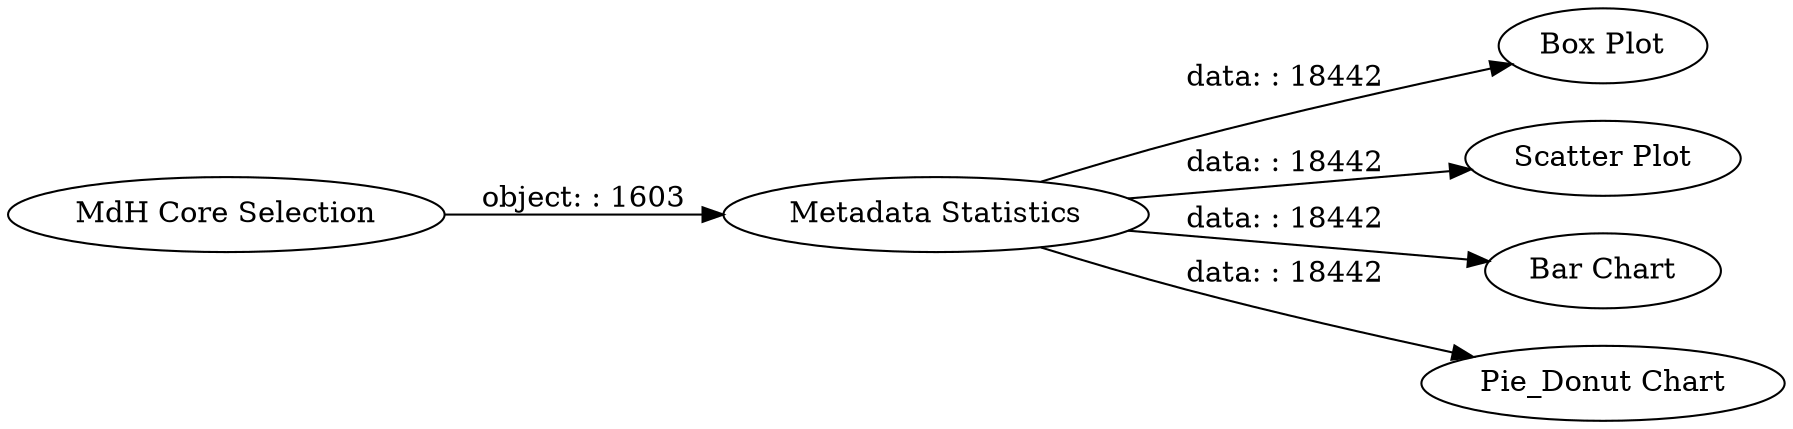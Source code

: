 digraph {
	"-4730209047090326570_30" [label="Box Plot"]
	"-4730209047090326570_28" [label="Scatter Plot"]
	"-4730209047090326570_36" [label="MdH Core Selection"]
	"-4730209047090326570_35" [label="Metadata Statistics"]
	"-4730209047090326570_29" [label="Bar Chart"]
	"-4730209047090326570_20" [label="Pie_Donut Chart"]
	"-4730209047090326570_36" -> "-4730209047090326570_35" [label="object: : 1603"]
	"-4730209047090326570_35" -> "-4730209047090326570_20" [label="data: : 18442"]
	"-4730209047090326570_35" -> "-4730209047090326570_29" [label="data: : 18442"]
	"-4730209047090326570_35" -> "-4730209047090326570_30" [label="data: : 18442"]
	"-4730209047090326570_35" -> "-4730209047090326570_28" [label="data: : 18442"]
	rankdir=LR
}
